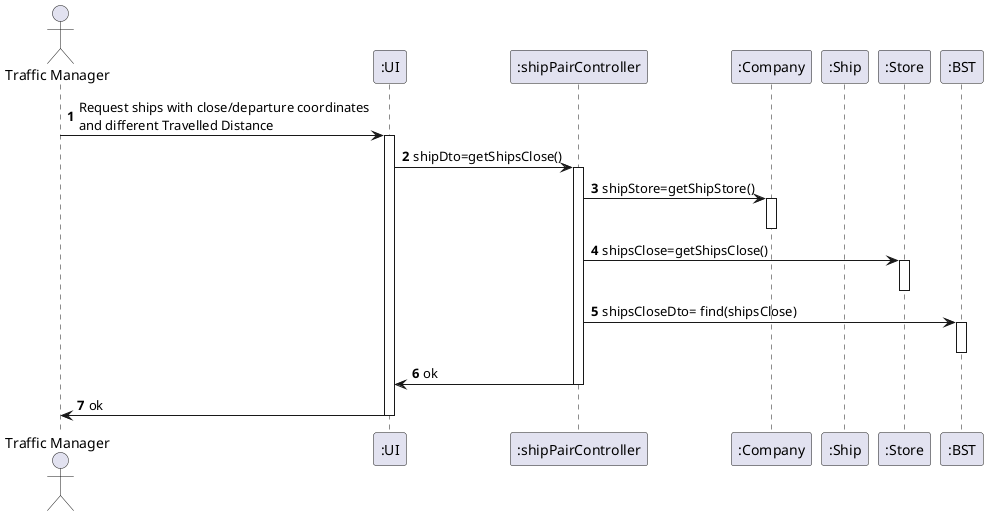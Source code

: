 @startuml
'https://plantuml.com/sequence-diagram

autonumber

actor "Traffic Manager" as TF
participant ":UI" as UI
participant ":shipPairController" as CTR
participant ":Company" as COMP
participant ":Ship" as SP
participant ":Store" as STR
participant ":BST" as BST

TF->UI : Request ships with close/departure coordinates \nand different Travelled Distance
activate UI
UI->CTR : shipDto=getShipsClose()
activate CTR
CTR->COMP : shipStore=getShipStore()
activate COMP
deactivate COMP
CTR->STR : shipsClose=getShipsClose()
activate STR
deactivate STR
CTR->BST : shipsCloseDto= find(shipsClose)
activate BST
deactivate BST
CTR->UI : ok
deactivate CTR
UI->TF : ok
deactivate UI




@enduml